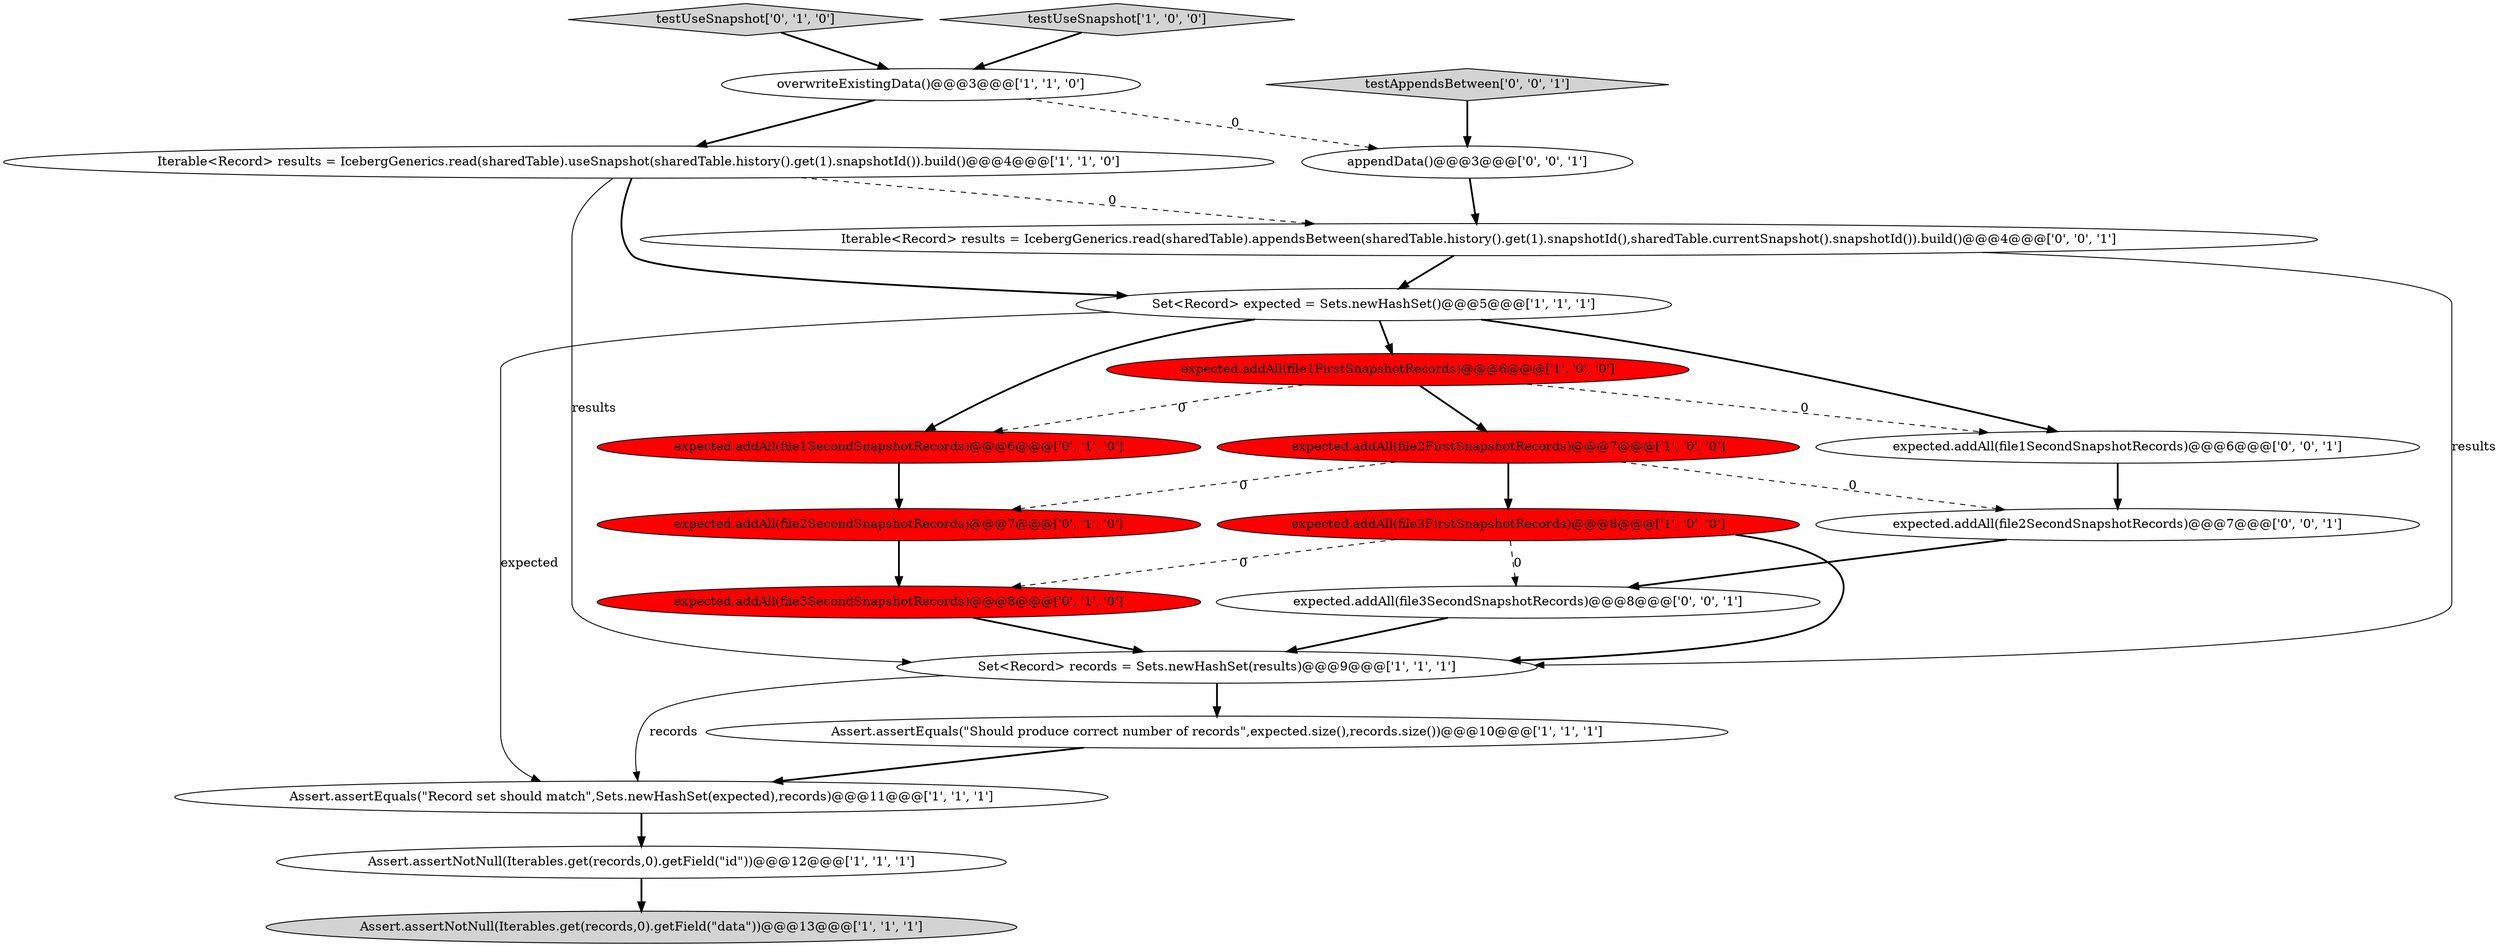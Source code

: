 digraph {
6 [style = filled, label = "Assert.assertEquals(\"Record set should match\",Sets.newHashSet(expected),records)@@@11@@@['1', '1', '1']", fillcolor = white, shape = ellipse image = "AAA0AAABBB1BBB"];
1 [style = filled, label = "Iterable<Record> results = IcebergGenerics.read(sharedTable).useSnapshot(sharedTable.history().get(1).snapshotId()).build()@@@4@@@['1', '1', '0']", fillcolor = white, shape = ellipse image = "AAA0AAABBB1BBB"];
20 [style = filled, label = "expected.addAll(file3SecondSnapshotRecords)@@@8@@@['0', '0', '1']", fillcolor = white, shape = ellipse image = "AAA0AAABBB3BBB"];
8 [style = filled, label = "Assert.assertEquals(\"Should produce correct number of records\",expected.size(),records.size())@@@10@@@['1', '1', '1']", fillcolor = white, shape = ellipse image = "AAA0AAABBB1BBB"];
5 [style = filled, label = "Assert.assertNotNull(Iterables.get(records,0).getField(\"id\"))@@@12@@@['1', '1', '1']", fillcolor = white, shape = ellipse image = "AAA0AAABBB1BBB"];
18 [style = filled, label = "expected.addAll(file1SecondSnapshotRecords)@@@6@@@['0', '0', '1']", fillcolor = white, shape = ellipse image = "AAA0AAABBB3BBB"];
10 [style = filled, label = "Set<Record> records = Sets.newHashSet(results)@@@9@@@['1', '1', '1']", fillcolor = white, shape = ellipse image = "AAA0AAABBB1BBB"];
17 [style = filled, label = "appendData()@@@3@@@['0', '0', '1']", fillcolor = white, shape = ellipse image = "AAA0AAABBB3BBB"];
3 [style = filled, label = "expected.addAll(file2FirstSnapshotRecords)@@@7@@@['1', '0', '0']", fillcolor = red, shape = ellipse image = "AAA1AAABBB1BBB"];
21 [style = filled, label = "testAppendsBetween['0', '0', '1']", fillcolor = lightgray, shape = diamond image = "AAA0AAABBB3BBB"];
19 [style = filled, label = "expected.addAll(file2SecondSnapshotRecords)@@@7@@@['0', '0', '1']", fillcolor = white, shape = ellipse image = "AAA0AAABBB3BBB"];
2 [style = filled, label = "expected.addAll(file1FirstSnapshotRecords)@@@6@@@['1', '0', '0']", fillcolor = red, shape = ellipse image = "AAA1AAABBB1BBB"];
12 [style = filled, label = "expected.addAll(file2SecondSnapshotRecords)@@@7@@@['0', '1', '0']", fillcolor = red, shape = ellipse image = "AAA1AAABBB2BBB"];
14 [style = filled, label = "expected.addAll(file1SecondSnapshotRecords)@@@6@@@['0', '1', '0']", fillcolor = red, shape = ellipse image = "AAA1AAABBB2BBB"];
7 [style = filled, label = "Assert.assertNotNull(Iterables.get(records,0).getField(\"data\"))@@@13@@@['1', '1', '1']", fillcolor = lightgray, shape = ellipse image = "AAA0AAABBB1BBB"];
15 [style = filled, label = "testUseSnapshot['0', '1', '0']", fillcolor = lightgray, shape = diamond image = "AAA0AAABBB2BBB"];
11 [style = filled, label = "testUseSnapshot['1', '0', '0']", fillcolor = lightgray, shape = diamond image = "AAA0AAABBB1BBB"];
4 [style = filled, label = "expected.addAll(file3FirstSnapshotRecords)@@@8@@@['1', '0', '0']", fillcolor = red, shape = ellipse image = "AAA1AAABBB1BBB"];
0 [style = filled, label = "overwriteExistingData()@@@3@@@['1', '1', '0']", fillcolor = white, shape = ellipse image = "AAA0AAABBB1BBB"];
9 [style = filled, label = "Set<Record> expected = Sets.newHashSet()@@@5@@@['1', '1', '1']", fillcolor = white, shape = ellipse image = "AAA0AAABBB1BBB"];
13 [style = filled, label = "expected.addAll(file3SecondSnapshotRecords)@@@8@@@['0', '1', '0']", fillcolor = red, shape = ellipse image = "AAA1AAABBB2BBB"];
16 [style = filled, label = "Iterable<Record> results = IcebergGenerics.read(sharedTable).appendsBetween(sharedTable.history().get(1).snapshotId(),sharedTable.currentSnapshot().snapshotId()).build()@@@4@@@['0', '0', '1']", fillcolor = white, shape = ellipse image = "AAA0AAABBB3BBB"];
4->10 [style = bold, label=""];
13->10 [style = bold, label=""];
16->10 [style = solid, label="results"];
9->2 [style = bold, label=""];
19->20 [style = bold, label=""];
2->3 [style = bold, label=""];
18->19 [style = bold, label=""];
8->6 [style = bold, label=""];
1->10 [style = solid, label="results"];
0->17 [style = dashed, label="0"];
3->4 [style = bold, label=""];
1->9 [style = bold, label=""];
20->10 [style = bold, label=""];
3->19 [style = dashed, label="0"];
12->13 [style = bold, label=""];
6->5 [style = bold, label=""];
11->0 [style = bold, label=""];
9->18 [style = bold, label=""];
3->12 [style = dashed, label="0"];
2->14 [style = dashed, label="0"];
10->8 [style = bold, label=""];
4->20 [style = dashed, label="0"];
1->16 [style = dashed, label="0"];
0->1 [style = bold, label=""];
15->0 [style = bold, label=""];
14->12 [style = bold, label=""];
9->14 [style = bold, label=""];
2->18 [style = dashed, label="0"];
5->7 [style = bold, label=""];
9->6 [style = solid, label="expected"];
10->6 [style = solid, label="records"];
4->13 [style = dashed, label="0"];
21->17 [style = bold, label=""];
16->9 [style = bold, label=""];
17->16 [style = bold, label=""];
}
